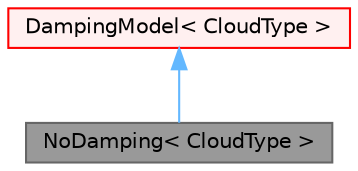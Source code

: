digraph "NoDamping&lt; CloudType &gt;"
{
 // LATEX_PDF_SIZE
  bgcolor="transparent";
  edge [fontname=Helvetica,fontsize=10,labelfontname=Helvetica,labelfontsize=10];
  node [fontname=Helvetica,fontsize=10,shape=box,height=0.2,width=0.4];
  Node1 [id="Node000001",label="NoDamping\< CloudType \>",height=0.2,width=0.4,color="gray40", fillcolor="grey60", style="filled", fontcolor="black",tooltip="Place holder for the 'none' option."];
  Node2 -> Node1 [id="edge1_Node000001_Node000002",dir="back",color="steelblue1",style="solid",tooltip=" "];
  Node2 [id="Node000002",label="DampingModel\< CloudType \>",height=0.2,width=0.4,color="red", fillcolor="#FFF0F0", style="filled",URL="$classFoam_1_1DampingModel.html",tooltip="Base class for collisional damping models."];
}
